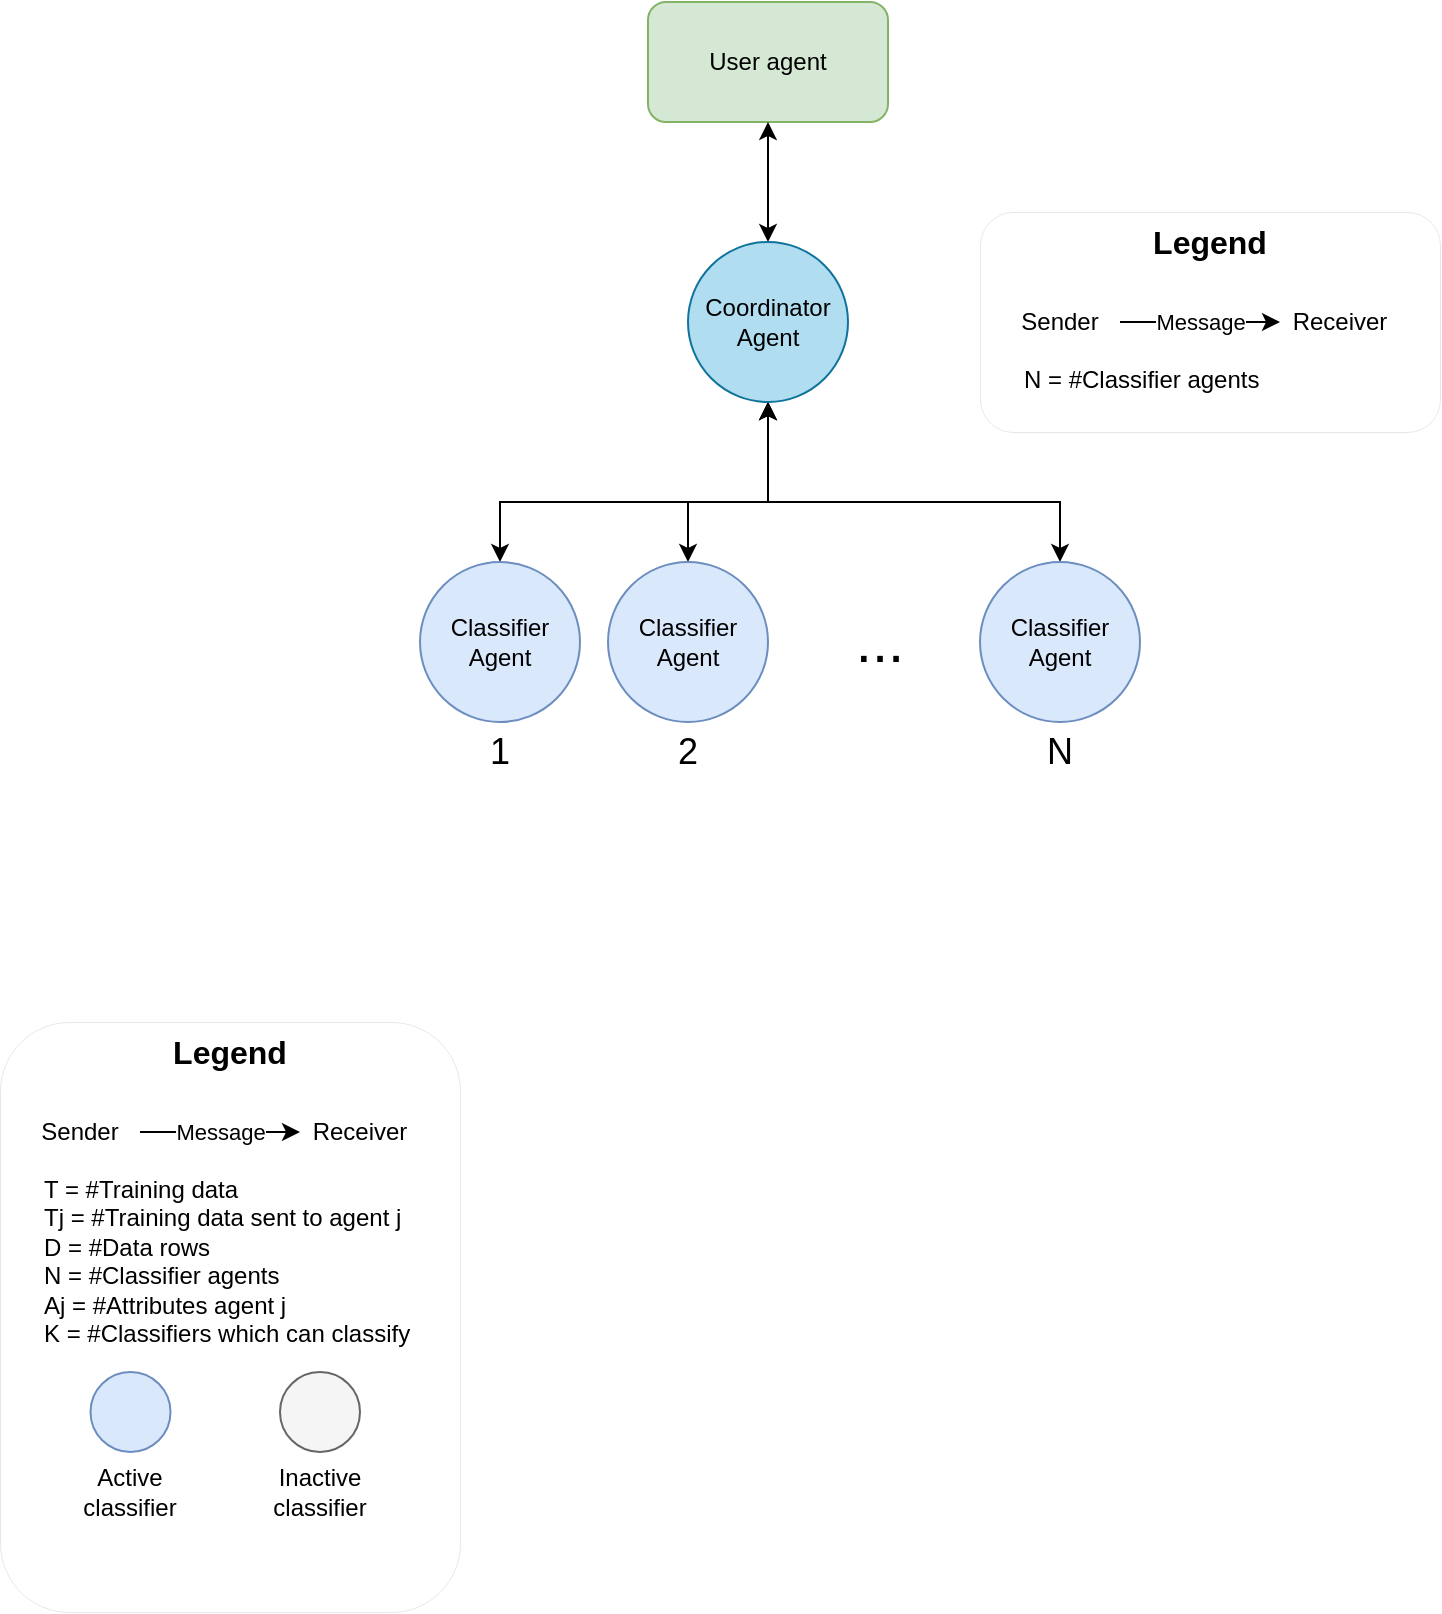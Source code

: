 <mxfile version="15.5.0" type="google" pages="3"><diagram id="YxM2qrlKqHGjuOV1k20D" name="Page-1"><mxGraphModel dx="1422" dy="1931" grid="1" gridSize="10" guides="1" tooltips="1" connect="1" arrows="1" fold="1" page="1" pageScale="1" pageWidth="827" pageHeight="1169" math="0" shadow="0"><root><mxCell id="0"/><mxCell id="1" parent="0"/><mxCell id="9RymuLi-tSDc3dHN_0gi-1" value="User agent" style="rounded=1;whiteSpace=wrap;html=1;fillColor=#d5e8d4;strokeColor=#82b366;" parent="1" vertex="1"><mxGeometry x="354" y="-100" width="120" height="60" as="geometry"/></mxCell><mxCell id="WmYMFCUaDBQHAj6EGgxh-2" style="edgeStyle=orthogonalEdgeStyle;rounded=0;orthogonalLoop=1;jettySize=auto;html=1;entryX=0.5;entryY=0;entryDx=0;entryDy=0;startArrow=classic;startFill=1;" parent="1" source="CuFl386FV8tJLaoz6uFi-1" target="fYFHxtVPwb5B7rz4P8DO-2" edge="1"><mxGeometry relative="1" as="geometry"><Array as="points"><mxPoint x="414" y="150"/><mxPoint x="280" y="150"/></Array><mxPoint x="414" y="140" as="sourcePoint"/></mxGeometry></mxCell><mxCell id="WmYMFCUaDBQHAj6EGgxh-3" value="" style="edgeStyle=orthogonalEdgeStyle;rounded=0;orthogonalLoop=1;jettySize=auto;html=1;entryX=0.5;entryY=0;entryDx=0;entryDy=0;startArrow=classic;startFill=1;" parent="1" source="CuFl386FV8tJLaoz6uFi-1" target="fYFHxtVPwb5B7rz4P8DO-3" edge="1"><mxGeometry relative="1" as="geometry"><Array as="points"><mxPoint x="414" y="150"/><mxPoint x="560" y="150"/></Array><mxPoint x="414" y="140" as="sourcePoint"/></mxGeometry></mxCell><mxCell id="fYFHxtVPwb5B7rz4P8DO-2" value="Classifier&lt;br&gt;Agent" style="ellipse;whiteSpace=wrap;html=1;aspect=fixed;strokeWidth=1;fillColor=#dae8fc;strokeColor=#6c8ebf;" parent="1" vertex="1"><mxGeometry x="240" y="180" width="80" height="80" as="geometry"/></mxCell><mxCell id="fYFHxtVPwb5B7rz4P8DO-3" value="Classifier&lt;br&gt;Agent" style="ellipse;whiteSpace=wrap;html=1;aspect=fixed;strokeWidth=1;fillColor=#dae8fc;strokeColor=#6c8ebf;" parent="1" vertex="1"><mxGeometry x="520" y="180" width="80" height="80" as="geometry"/></mxCell><mxCell id="WmYMFCUaDBQHAj6EGgxh-6" style="edgeStyle=orthogonalEdgeStyle;rounded=0;orthogonalLoop=1;jettySize=auto;html=1;exitX=0.5;exitY=0;exitDx=0;exitDy=0;startArrow=classic;startFill=1;" parent="1" source="fYFHxtVPwb5B7rz4P8DO-4" target="CuFl386FV8tJLaoz6uFi-1" edge="1"><mxGeometry relative="1" as="geometry"><Array as="points"><mxPoint x="374" y="150"/><mxPoint x="414" y="150"/></Array><mxPoint x="414" y="140" as="targetPoint"/></mxGeometry></mxCell><mxCell id="fYFHxtVPwb5B7rz4P8DO-4" value="Classifier&lt;br&gt;Agent" style="ellipse;whiteSpace=wrap;html=1;aspect=fixed;strokeWidth=1;fillColor=#dae8fc;strokeColor=#6c8ebf;" parent="1" vertex="1"><mxGeometry x="334" y="180" width="80" height="80" as="geometry"/></mxCell><mxCell id="fYFHxtVPwb5B7rz4P8DO-5" value="1" style="text;html=1;strokeColor=none;fillColor=none;align=center;verticalAlign=middle;whiteSpace=wrap;rounded=0;fontSize=18;" parent="1" vertex="1"><mxGeometry x="250" y="260" width="60" height="30" as="geometry"/></mxCell><mxCell id="fYFHxtVPwb5B7rz4P8DO-6" value="2" style="text;html=1;strokeColor=none;fillColor=none;align=center;verticalAlign=middle;whiteSpace=wrap;rounded=0;fontSize=18;" parent="1" vertex="1"><mxGeometry x="344" y="260" width="60" height="30" as="geometry"/></mxCell><mxCell id="fYFHxtVPwb5B7rz4P8DO-7" value="..." style="text;html=1;strokeColor=none;fillColor=none;align=center;verticalAlign=middle;whiteSpace=wrap;rounded=0;fontSize=29;" parent="1" vertex="1"><mxGeometry x="440" y="205" width="60" height="30" as="geometry"/></mxCell><mxCell id="fYFHxtVPwb5B7rz4P8DO-8" value="N" style="text;html=1;strokeColor=none;fillColor=none;align=center;verticalAlign=middle;whiteSpace=wrap;rounded=0;fontSize=18;" parent="1" vertex="1"><mxGeometry x="530" y="260" width="60" height="30" as="geometry"/></mxCell><mxCell id="CuFl386FV8tJLaoz6uFi-3" value="" style="edgeStyle=orthogonalEdgeStyle;rounded=0;orthogonalLoop=1;jettySize=auto;html=1;fontSize=17;startArrow=classic;startFill=1;" parent="1" source="CuFl386FV8tJLaoz6uFi-1" target="9RymuLi-tSDc3dHN_0gi-1" edge="1"><mxGeometry relative="1" as="geometry"/></mxCell><mxCell id="CuFl386FV8tJLaoz6uFi-1" value="Coordinator&lt;br&gt;Agent" style="ellipse;whiteSpace=wrap;html=1;aspect=fixed;strokeWidth=1;fillColor=#b1ddf0;strokeColor=#10739e;" parent="1" vertex="1"><mxGeometry x="374" y="20" width="80" height="80" as="geometry"/></mxCell><mxCell id="s_gIBk7B-7GXOtKysVmn-1" value="" style="rounded=1;whiteSpace=wrap;html=1;align=left;verticalAlign=top;strokeWidth=0;" vertex="1" parent="1"><mxGeometry x="520" y="5" width="230" height="110" as="geometry"/></mxCell><mxCell id="s_gIBk7B-7GXOtKysVmn-2" value="Message" style="edgeStyle=orthogonalEdgeStyle;rounded=0;orthogonalLoop=1;jettySize=auto;html=1;startArrow=classic;startFill=1;endArrow=none;endFill=0;endSize=6;" edge="1" parent="1"><mxGeometry relative="1" as="geometry"><mxPoint x="670" y="60" as="sourcePoint"/><mxPoint x="590" y="60" as="targetPoint"/></mxGeometry></mxCell><mxCell id="s_gIBk7B-7GXOtKysVmn-3" value="Receiver" style="text;html=1;strokeColor=none;fillColor=none;align=center;verticalAlign=middle;whiteSpace=wrap;rounded=0;" vertex="1" parent="1"><mxGeometry x="670" y="45" width="60" height="30" as="geometry"/></mxCell><mxCell id="s_gIBk7B-7GXOtKysVmn-4" value="Sender" style="text;html=1;strokeColor=none;fillColor=none;align=center;verticalAlign=middle;whiteSpace=wrap;rounded=0;" vertex="1" parent="1"><mxGeometry x="530" y="45" width="60" height="30" as="geometry"/></mxCell><mxCell id="s_gIBk7B-7GXOtKysVmn-5" value="N = #Classifier agents" style="text;html=1;strokeColor=none;fillColor=none;align=left;verticalAlign=top;whiteSpace=wrap;rounded=0;" vertex="1" parent="1"><mxGeometry x="540" y="75" width="200" height="30" as="geometry"/></mxCell><mxCell id="s_gIBk7B-7GXOtKysVmn-6" value="Legend" style="text;html=1;strokeColor=none;fillColor=none;align=center;verticalAlign=middle;whiteSpace=wrap;rounded=0;fontStyle=1;fontSize=16;" vertex="1" parent="1"><mxGeometry x="605" y="5" width="60" height="30" as="geometry"/></mxCell><mxCell id="ypxnGYhRv79_rbD93-_1-1" value="" style="rounded=1;whiteSpace=wrap;html=1;align=left;verticalAlign=top;strokeWidth=0;" vertex="1" parent="1"><mxGeometry x="30" y="410" width="230" height="295" as="geometry"/></mxCell><mxCell id="ypxnGYhRv79_rbD93-_1-2" value="Message" style="edgeStyle=orthogonalEdgeStyle;rounded=0;orthogonalLoop=1;jettySize=auto;html=1;startArrow=classic;startFill=1;endArrow=none;endFill=0;endSize=6;" edge="1" parent="1"><mxGeometry relative="1" as="geometry"><mxPoint x="180" y="465" as="sourcePoint"/><mxPoint x="100" y="465" as="targetPoint"/></mxGeometry></mxCell><mxCell id="ypxnGYhRv79_rbD93-_1-3" value="Receiver" style="text;html=1;strokeColor=none;fillColor=none;align=center;verticalAlign=middle;whiteSpace=wrap;rounded=0;" vertex="1" parent="1"><mxGeometry x="180" y="450" width="60" height="30" as="geometry"/></mxCell><mxCell id="ypxnGYhRv79_rbD93-_1-4" value="Sender" style="text;html=1;strokeColor=none;fillColor=none;align=center;verticalAlign=middle;whiteSpace=wrap;rounded=0;" vertex="1" parent="1"><mxGeometry x="40" y="450" width="60" height="30" as="geometry"/></mxCell><mxCell id="ypxnGYhRv79_rbD93-_1-5" value="T = #Training data&lt;br&gt;Tj = #Training data sent to agent j&lt;br&gt;D = #Data rows&lt;br&gt;N = #Classifier agents&lt;br&gt;Aj = #Attributes agent j&lt;br&gt;K = #Classifiers which can classify" style="text;html=1;strokeColor=none;fillColor=none;align=left;verticalAlign=top;whiteSpace=wrap;rounded=0;" vertex="1" parent="1"><mxGeometry x="50" y="480" width="200" height="60" as="geometry"/></mxCell><mxCell id="ypxnGYhRv79_rbD93-_1-6" value="Legend" style="text;html=1;strokeColor=none;fillColor=none;align=center;verticalAlign=middle;whiteSpace=wrap;rounded=0;fontStyle=1;fontSize=16;" vertex="1" parent="1"><mxGeometry x="115" y="410" width="60" height="30" as="geometry"/></mxCell><mxCell id="ypxnGYhRv79_rbD93-_1-7" value="" style="ellipse;whiteSpace=wrap;html=1;aspect=fixed;strokeWidth=1;fillColor=#dae8fc;strokeColor=#6c8ebf;" vertex="1" parent="1"><mxGeometry x="75.25" y="585" width="40" height="40" as="geometry"/></mxCell><mxCell id="ypxnGYhRv79_rbD93-_1-8" value="" style="ellipse;whiteSpace=wrap;html=1;aspect=fixed;strokeWidth=1;fillColor=#f5f5f5;strokeColor=#666666;fontColor=#333333;" vertex="1" parent="1"><mxGeometry x="170" y="585" width="40" height="40" as="geometry"/></mxCell><mxCell id="ypxnGYhRv79_rbD93-_1-9" value="Active&lt;br&gt;classifier" style="text;html=1;strokeColor=none;fillColor=none;align=center;verticalAlign=middle;whiteSpace=wrap;rounded=0;" vertex="1" parent="1"><mxGeometry x="65.25" y="630" width="60" height="30" as="geometry"/></mxCell><mxCell id="ypxnGYhRv79_rbD93-_1-10" value="Inactive&lt;br&gt;classifier" style="text;html=1;strokeColor=none;fillColor=none;align=center;verticalAlign=middle;whiteSpace=wrap;rounded=0;" vertex="1" parent="1"><mxGeometry x="160" y="630" width="60" height="30" as="geometry"/></mxCell></root></mxGraphModel></diagram><diagram id="HRJo5N4zg4-_irpYVc-r" name="Page-2"><mxGraphModel dx="1422" dy="1931" grid="1" gridSize="10" guides="1" tooltips="1" connect="1" arrows="1" fold="1" page="1" pageScale="1" pageWidth="827" pageHeight="1169" math="0" shadow="0"><root><mxCell id="4BPfcCQv7BTP7mvtRrO3-0"/><mxCell id="4BPfcCQv7BTP7mvtRrO3-1" parent="4BPfcCQv7BTP7mvtRrO3-0"/><mxCell id="M_Tm9YeMfgrVTZG9tdlD-0" value="User agent" style="rounded=1;whiteSpace=wrap;html=1;fillColor=#d5e8d4;strokeColor=#82b366;" parent="4BPfcCQv7BTP7mvtRrO3-1" vertex="1"><mxGeometry x="354" y="-90" width="120" height="60" as="geometry"/></mxCell><mxCell id="M_Tm9YeMfgrVTZG9tdlD-1" style="edgeStyle=orthogonalEdgeStyle;rounded=0;orthogonalLoop=1;jettySize=auto;html=1;entryX=0.5;entryY=0;entryDx=0;entryDy=0;startArrow=none;startFill=0;endArrow=classic;endFill=1;" parent="4BPfcCQv7BTP7mvtRrO3-1" source="M_Tm9YeMfgrVTZG9tdlD-12" target="M_Tm9YeMfgrVTZG9tdlD-3" edge="1"><mxGeometry relative="1" as="geometry"><Array as="points"><mxPoint x="414" y="130"/><mxPoint x="280" y="130"/></Array><mxPoint x="414" y="140" as="sourcePoint"/></mxGeometry></mxCell><mxCell id="M_Tm9YeMfgrVTZG9tdlD-2" value="" style="edgeStyle=orthogonalEdgeStyle;rounded=0;orthogonalLoop=1;jettySize=auto;html=1;entryX=0.5;entryY=0;entryDx=0;entryDy=0;startArrow=none;startFill=0;endArrow=classic;endFill=1;" parent="4BPfcCQv7BTP7mvtRrO3-1" source="M_Tm9YeMfgrVTZG9tdlD-12" target="M_Tm9YeMfgrVTZG9tdlD-4" edge="1"><mxGeometry relative="1" as="geometry"><Array as="points"><mxPoint x="414" y="130"/><mxPoint x="560" y="130"/></Array><mxPoint x="414" y="140" as="sourcePoint"/></mxGeometry></mxCell><mxCell id="M_Tm9YeMfgrVTZG9tdlD-3" value="Classifier&lt;br&gt;Agent" style="ellipse;whiteSpace=wrap;html=1;aspect=fixed;strokeWidth=1;fillColor=#dae8fc;strokeColor=#6c8ebf;" parent="4BPfcCQv7BTP7mvtRrO3-1" vertex="1"><mxGeometry x="240" y="180" width="80" height="80" as="geometry"/></mxCell><mxCell id="M_Tm9YeMfgrVTZG9tdlD-4" value="Classifier&lt;br&gt;Agent" style="ellipse;whiteSpace=wrap;html=1;aspect=fixed;strokeWidth=1;fillColor=#dae8fc;strokeColor=#6c8ebf;" parent="4BPfcCQv7BTP7mvtRrO3-1" vertex="1"><mxGeometry x="520" y="180" width="80" height="80" as="geometry"/></mxCell><mxCell id="M_Tm9YeMfgrVTZG9tdlD-6" value="Classifier&lt;br&gt;Agent" style="ellipse;whiteSpace=wrap;html=1;aspect=fixed;strokeWidth=1;fillColor=#f5f5f5;strokeColor=#666666;fontColor=#333333;" parent="4BPfcCQv7BTP7mvtRrO3-1" vertex="1"><mxGeometry x="334" y="180" width="80" height="80" as="geometry"/></mxCell><mxCell id="M_Tm9YeMfgrVTZG9tdlD-7" value="1" style="text;html=1;strokeColor=none;fillColor=none;align=center;verticalAlign=middle;whiteSpace=wrap;rounded=0;fontSize=18;" parent="4BPfcCQv7BTP7mvtRrO3-1" vertex="1"><mxGeometry x="250" y="260" width="60" height="30" as="geometry"/></mxCell><mxCell id="M_Tm9YeMfgrVTZG9tdlD-8" value="2" style="text;html=1;strokeColor=none;fillColor=none;align=center;verticalAlign=middle;whiteSpace=wrap;rounded=0;fontSize=18;" parent="4BPfcCQv7BTP7mvtRrO3-1" vertex="1"><mxGeometry x="344" y="260" width="60" height="30" as="geometry"/></mxCell><mxCell id="M_Tm9YeMfgrVTZG9tdlD-9" value="..." style="text;html=1;strokeColor=none;fillColor=none;align=center;verticalAlign=middle;whiteSpace=wrap;rounded=0;fontSize=29;" parent="4BPfcCQv7BTP7mvtRrO3-1" vertex="1"><mxGeometry x="440" y="205" width="60" height="30" as="geometry"/></mxCell><mxCell id="M_Tm9YeMfgrVTZG9tdlD-10" value="N" style="text;html=1;strokeColor=none;fillColor=none;align=center;verticalAlign=middle;whiteSpace=wrap;rounded=0;fontSize=18;" parent="4BPfcCQv7BTP7mvtRrO3-1" vertex="1"><mxGeometry x="530" y="260" width="60" height="30" as="geometry"/></mxCell><mxCell id="NkS7E8UE5CSu2XXBwJCH-1" style="edgeStyle=orthogonalEdgeStyle;rounded=0;orthogonalLoop=1;jettySize=auto;html=1;exitX=0.5;exitY=0;exitDx=0;exitDy=0;entryX=0.5;entryY=1;entryDx=0;entryDy=0;fontColor=#000000;startArrow=classic;startFill=1;endArrow=none;endFill=0;" edge="1" parent="4BPfcCQv7BTP7mvtRrO3-1" source="M_Tm9YeMfgrVTZG9tdlD-12" target="M_Tm9YeMfgrVTZG9tdlD-0"><mxGeometry relative="1" as="geometry"/></mxCell><mxCell id="M_Tm9YeMfgrVTZG9tdlD-12" value="Coordinator&lt;br&gt;Agent" style="ellipse;whiteSpace=wrap;html=1;aspect=fixed;strokeWidth=1;fillColor=#b1ddf0;strokeColor=#10739e;" parent="4BPfcCQv7BTP7mvtRrO3-1" vertex="1"><mxGeometry x="374" y="20" width="80" height="80" as="geometry"/></mxCell><mxCell id="5RFBjv-vd22hwBSy9OwB-0" value="&lt;span style=&quot;background-color: rgb(255 , 255 , 255)&quot;&gt;Testing data&lt;/span&gt;" style="text;html=1;strokeColor=none;fillColor=none;align=center;verticalAlign=middle;whiteSpace=wrap;rounded=0;" parent="4BPfcCQv7BTP7mvtRrO3-1" vertex="1"><mxGeometry x="367" y="100" width="94" height="30" as="geometry"/></mxCell><mxCell id="7Dxb3sUXiA0A3Ojuku-Q-0" style="edgeStyle=orthogonalEdgeStyle;rounded=0;orthogonalLoop=1;jettySize=auto;html=1;exitX=0.5;exitY=1;exitDx=0;exitDy=0;fontColor=#3333FF;startArrow=none;startFill=0;endArrow=classic;endFill=1;" parent="4BPfcCQv7BTP7mvtRrO3-1" source="7Dxb3sUXiA0A3Ojuku-Q-1" target="7Dxb3sUXiA0A3Ojuku-Q-12" edge="1"><mxGeometry relative="1" as="geometry"/></mxCell><mxCell id="7Dxb3sUXiA0A3Ojuku-Q-1" value="User agent" style="rounded=1;whiteSpace=wrap;html=1;fillColor=#d5e8d4;strokeColor=#82b366;" parent="4BPfcCQv7BTP7mvtRrO3-1" vertex="1"><mxGeometry x="344" y="-779" width="120" height="60" as="geometry"/></mxCell><mxCell id="7Dxb3sUXiA0A3Ojuku-Q-4" value="Classifier&lt;br&gt;Agent" style="ellipse;whiteSpace=wrap;html=1;aspect=fixed;strokeWidth=1;fillColor=#dae8fc;strokeColor=#6c8ebf;" parent="4BPfcCQv7BTP7mvtRrO3-1" vertex="1"><mxGeometry x="230" y="-499" width="80" height="80" as="geometry"/></mxCell><mxCell id="ULHjvgnDiGJF04S15_gF-12" style="edgeStyle=orthogonalEdgeStyle;rounded=0;orthogonalLoop=1;jettySize=auto;html=1;exitX=0.5;exitY=0;exitDx=0;exitDy=0;entryX=0.5;entryY=1;entryDx=0;entryDy=0;fontColor=#000000;startArrow=classic;startFill=1;endArrow=none;endFill=0;" parent="4BPfcCQv7BTP7mvtRrO3-1" source="7Dxb3sUXiA0A3Ojuku-Q-5" target="7Dxb3sUXiA0A3Ojuku-Q-12" edge="1"><mxGeometry relative="1" as="geometry"/></mxCell><mxCell id="7Dxb3sUXiA0A3Ojuku-Q-5" value="Classifier&lt;br&gt;Agent" style="ellipse;whiteSpace=wrap;html=1;aspect=fixed;strokeWidth=1;fillColor=#dae8fc;strokeColor=#6c8ebf;" parent="4BPfcCQv7BTP7mvtRrO3-1" vertex="1"><mxGeometry x="510" y="-499" width="80" height="80" as="geometry"/></mxCell><mxCell id="ULHjvgnDiGJF04S15_gF-11" style="edgeStyle=orthogonalEdgeStyle;rounded=0;orthogonalLoop=1;jettySize=auto;html=1;exitX=0.5;exitY=0;exitDx=0;exitDy=0;entryX=0.5;entryY=1;entryDx=0;entryDy=0;fontColor=#000000;startArrow=classic;startFill=1;endArrow=none;endFill=0;" parent="4BPfcCQv7BTP7mvtRrO3-1" source="7Dxb3sUXiA0A3Ojuku-Q-7" target="7Dxb3sUXiA0A3Ojuku-Q-12" edge="1"><mxGeometry relative="1" as="geometry"/></mxCell><mxCell id="7Dxb3sUXiA0A3Ojuku-Q-7" value="Classifier&lt;br&gt;Agent" style="ellipse;whiteSpace=wrap;html=1;aspect=fixed;strokeWidth=1;fillColor=#dae8fc;strokeColor=#6c8ebf;" parent="4BPfcCQv7BTP7mvtRrO3-1" vertex="1"><mxGeometry x="324" y="-499" width="80" height="80" as="geometry"/></mxCell><mxCell id="7Dxb3sUXiA0A3Ojuku-Q-8" value="1" style="text;html=1;strokeColor=none;fillColor=none;align=center;verticalAlign=middle;whiteSpace=wrap;rounded=0;fontSize=18;" parent="4BPfcCQv7BTP7mvtRrO3-1" vertex="1"><mxGeometry x="240" y="-419" width="60" height="30" as="geometry"/></mxCell><mxCell id="7Dxb3sUXiA0A3Ojuku-Q-9" value="2" style="text;html=1;strokeColor=none;fillColor=none;align=center;verticalAlign=middle;whiteSpace=wrap;rounded=0;fontSize=18;" parent="4BPfcCQv7BTP7mvtRrO3-1" vertex="1"><mxGeometry x="334" y="-419" width="60" height="30" as="geometry"/></mxCell><mxCell id="7Dxb3sUXiA0A3Ojuku-Q-10" value="..." style="text;html=1;strokeColor=none;fillColor=none;align=center;verticalAlign=middle;whiteSpace=wrap;rounded=0;fontSize=29;" parent="4BPfcCQv7BTP7mvtRrO3-1" vertex="1"><mxGeometry x="430" y="-474" width="60" height="30" as="geometry"/></mxCell><mxCell id="7Dxb3sUXiA0A3Ojuku-Q-11" value="N" style="text;html=1;strokeColor=none;fillColor=none;align=center;verticalAlign=middle;whiteSpace=wrap;rounded=0;fontSize=18;" parent="4BPfcCQv7BTP7mvtRrO3-1" vertex="1"><mxGeometry x="520" y="-419" width="60" height="30" as="geometry"/></mxCell><mxCell id="ULHjvgnDiGJF04S15_gF-9" style="edgeStyle=orthogonalEdgeStyle;rounded=0;orthogonalLoop=1;jettySize=auto;html=1;exitX=0.5;exitY=1;exitDx=0;exitDy=0;entryX=0.5;entryY=0;entryDx=0;entryDy=0;fontColor=#000000;startArrow=none;startFill=0;endArrow=classic;endFill=1;" parent="4BPfcCQv7BTP7mvtRrO3-1" source="7Dxb3sUXiA0A3Ojuku-Q-12" target="7Dxb3sUXiA0A3Ojuku-Q-4" edge="1"><mxGeometry relative="1" as="geometry"/></mxCell><mxCell id="7Dxb3sUXiA0A3Ojuku-Q-12" value="Coordinator&lt;br&gt;Agent" style="ellipse;whiteSpace=wrap;html=1;aspect=fixed;strokeWidth=1;fillColor=#b1ddf0;strokeColor=#10739e;" parent="4BPfcCQv7BTP7mvtRrO3-1" vertex="1"><mxGeometry x="364" y="-659" width="80" height="80" as="geometry"/></mxCell><mxCell id="7Dxb3sUXiA0A3Ojuku-Q-14" value="Training data" style="text;html=1;strokeColor=none;fillColor=none;align=center;verticalAlign=middle;whiteSpace=wrap;rounded=0;labelBackgroundColor=#FFFFFF;fontColor=#000000;" parent="4BPfcCQv7BTP7mvtRrO3-1" vertex="1"><mxGeometry x="348" y="-719" width="106" height="30" as="geometry"/></mxCell><mxCell id="ULHjvgnDiGJF04S15_gF-0" value="&lt;span style=&quot;background-color: rgb(255 , 255 , 255)&quot;&gt;Data[T1,A1]&lt;/span&gt;" style="text;html=1;align=center;verticalAlign=middle;resizable=0;points=[];autosize=1;strokeColor=none;fillColor=none;fontColor=#000000;" parent="4BPfcCQv7BTP7mvtRrO3-1" vertex="1"><mxGeometry x="230" y="-530" width="80" height="20" as="geometry"/></mxCell><mxCell id="7Dxb3sUXiA0A3Ojuku-Q-13" value="&lt;span style=&quot;background-color: rgb(255 , 255 , 255)&quot;&gt;Distributing training&amp;nbsp; data&lt;/span&gt;" style="text;html=1;strokeColor=none;fillColor=none;align=center;verticalAlign=middle;whiteSpace=wrap;rounded=0;" parent="4BPfcCQv7BTP7mvtRrO3-1" vertex="1"><mxGeometry x="351" y="-569" width="103" height="19" as="geometry"/></mxCell><mxCell id="ULHjvgnDiGJF04S15_gF-4" value="Data[T2,A2]" style="text;html=1;strokeColor=none;fillColor=none;align=center;verticalAlign=middle;whiteSpace=wrap;rounded=0;labelBackgroundColor=#FFFFFF;fontColor=#000000;" parent="4BPfcCQv7BTP7mvtRrO3-1" vertex="1"><mxGeometry x="334" y="-535" width="60" height="30" as="geometry"/></mxCell><mxCell id="ULHjvgnDiGJF04S15_gF-7" value="Data[TN,AN]" style="text;html=1;strokeColor=none;fillColor=none;align=center;verticalAlign=middle;whiteSpace=wrap;rounded=0;labelBackgroundColor=#FFFFFF;fontColor=#000000;" parent="4BPfcCQv7BTP7mvtRrO3-1" vertex="1"><mxGeometry x="520" y="-535" width="60" height="30" as="geometry"/></mxCell><mxCell id="ULHjvgnDiGJF04S15_gF-17" value="Data[D,A1]" style="text;html=1;strokeColor=none;fillColor=none;align=center;verticalAlign=middle;whiteSpace=wrap;rounded=0;labelBackgroundColor=#FFFFFF;fontColor=#000000;" parent="4BPfcCQv7BTP7mvtRrO3-1" vertex="1"><mxGeometry x="250" y="140" width="60" height="30" as="geometry"/></mxCell><mxCell id="ULHjvgnDiGJF04S15_gF-19" value="Data[D,AN]" style="text;html=1;strokeColor=none;fillColor=none;align=center;verticalAlign=middle;whiteSpace=wrap;rounded=0;labelBackgroundColor=#FFFFFF;fontColor=#000000;" parent="4BPfcCQv7BTP7mvtRrO3-1" vertex="1"><mxGeometry x="530" y="140" width="60" height="30" as="geometry"/></mxCell><mxCell id="NkS7E8UE5CSu2XXBwJCH-3" value="&lt;span style=&quot;background-color: rgb(255 , 255 , 255)&quot;&gt;Testing data&lt;/span&gt;" style="text;html=1;align=center;verticalAlign=middle;resizable=0;points=[];autosize=1;strokeColor=none;fillColor=none;fontColor=#000000;" vertex="1" parent="4BPfcCQv7BTP7mvtRrO3-1"><mxGeometry x="377" y="-30" width="80" height="20" as="geometry"/></mxCell><mxCell id="NkS7E8UE5CSu2XXBwJCH-4" value="Data[D]" style="text;html=1;strokeColor=none;fillColor=none;align=center;verticalAlign=middle;whiteSpace=wrap;rounded=0;labelBackgroundColor=#FFFFFF;fontColor=#000000;" vertex="1" parent="4BPfcCQv7BTP7mvtRrO3-1"><mxGeometry x="387" y="-20" width="60" height="30" as="geometry"/></mxCell></root></mxGraphModel></diagram><diagram id="lspG62m1_1qsNg70PDTU" name="Page-3"><mxGraphModel dx="1422" dy="762" grid="1" gridSize="10" guides="1" tooltips="1" connect="1" arrows="1" fold="1" page="1" pageScale="1" pageWidth="827" pageHeight="1169" math="0" shadow="0"><root><mxCell id="gTF019K6JTUms4t46oFR-0"/><mxCell id="gTF019K6JTUms4t46oFR-1" parent="gTF019K6JTUms4t46oFR-0"/><mxCell id="x2SCe6aRgyxcNcX6Aa-1-5" value="" style="rounded=1;whiteSpace=wrap;html=1;align=left;verticalAlign=top;strokeWidth=0;" parent="gTF019K6JTUms4t46oFR-1" vertex="1"><mxGeometry x="454.75" y="625" width="230" height="295" as="geometry"/></mxCell><mxCell id="L-fvpMWQcJ6WapyfqVui-5" style="edgeStyle=orthogonalEdgeStyle;rounded=0;orthogonalLoop=1;jettySize=auto;html=1;exitX=0.5;exitY=0;exitDx=0;exitDy=0;startArrow=none;startFill=0;strokeColor=#0F0F0F;" parent="gTF019K6JTUms4t46oFR-1" source="L-fvpMWQcJ6WapyfqVui-6" target="L-fvpMWQcJ6WapyfqVui-12" edge="1"><mxGeometry relative="1" as="geometry"><Array as="points"><mxPoint x="168.75" y="290"/><mxPoint x="208.75" y="290"/></Array><mxPoint x="208.75" y="280" as="targetPoint"/></mxGeometry></mxCell><mxCell id="L-fvpMWQcJ6WapyfqVui-0" value="User agent" style="rounded=1;whiteSpace=wrap;html=1;fillColor=#d5e8d4;strokeColor=#82b366;" parent="gTF019K6JTUms4t46oFR-1" vertex="1"><mxGeometry x="148.75" y="40" width="120" height="60" as="geometry"/></mxCell><mxCell id="L-fvpMWQcJ6WapyfqVui-1" style="edgeStyle=orthogonalEdgeStyle;rounded=0;orthogonalLoop=1;jettySize=auto;html=1;entryX=0.5;entryY=0;entryDx=0;entryDy=0;startArrow=classic;startFill=1;endArrow=none;endFill=0;endSize=6;" parent="gTF019K6JTUms4t46oFR-1" source="L-fvpMWQcJ6WapyfqVui-12" target="L-fvpMWQcJ6WapyfqVui-3" edge="1"><mxGeometry relative="1" as="geometry"><Array as="points"><mxPoint x="208.75" y="290"/><mxPoint x="74.75" y="290"/></Array><mxPoint x="208.75" y="280" as="sourcePoint"/></mxGeometry></mxCell><mxCell id="L-fvpMWQcJ6WapyfqVui-2" value="" style="edgeStyle=orthogonalEdgeStyle;rounded=0;orthogonalLoop=1;jettySize=auto;html=1;entryX=0.5;entryY=0;entryDx=0;entryDy=0;startArrow=classic;startFill=1;endArrow=none;endFill=0;" parent="gTF019K6JTUms4t46oFR-1" source="L-fvpMWQcJ6WapyfqVui-12" target="L-fvpMWQcJ6WapyfqVui-4" edge="1"><mxGeometry relative="1" as="geometry"><Array as="points"><mxPoint x="208.75" y="290"/><mxPoint x="354.75" y="290"/></Array><mxPoint x="208.75" y="280" as="sourcePoint"/></mxGeometry></mxCell><mxCell id="L-fvpMWQcJ6WapyfqVui-3" value="Classifier&lt;br&gt;Agent" style="ellipse;whiteSpace=wrap;html=1;aspect=fixed;strokeWidth=1;fillColor=#dae8fc;strokeColor=#6c8ebf;" parent="gTF019K6JTUms4t46oFR-1" vertex="1"><mxGeometry x="34.75" y="320" width="80" height="80" as="geometry"/></mxCell><mxCell id="L-fvpMWQcJ6WapyfqVui-4" value="Classifier&lt;br&gt;Agent" style="ellipse;whiteSpace=wrap;html=1;aspect=fixed;strokeWidth=1;fillColor=#dae8fc;strokeColor=#6c8ebf;" parent="gTF019K6JTUms4t46oFR-1" vertex="1"><mxGeometry x="314.75" y="320" width="80" height="80" as="geometry"/></mxCell><mxCell id="L-fvpMWQcJ6WapyfqVui-6" value="Classifier&lt;br&gt;Agent" style="ellipse;whiteSpace=wrap;html=1;aspect=fixed;strokeWidth=1;fillColor=#dae8fc;strokeColor=#6c8ebf;" parent="gTF019K6JTUms4t46oFR-1" vertex="1"><mxGeometry x="128.75" y="320" width="80" height="80" as="geometry"/></mxCell><mxCell id="L-fvpMWQcJ6WapyfqVui-9" value="..." style="text;html=1;strokeColor=none;fillColor=none;align=center;verticalAlign=middle;whiteSpace=wrap;rounded=0;fontSize=29;" parent="gTF019K6JTUms4t46oFR-1" vertex="1"><mxGeometry x="234.75" y="345" width="60" height="30" as="geometry"/></mxCell><mxCell id="L-fvpMWQcJ6WapyfqVui-11" value="" style="edgeStyle=orthogonalEdgeStyle;rounded=0;orthogonalLoop=1;jettySize=auto;html=1;fontSize=17;startArrow=none;startFill=0;" parent="gTF019K6JTUms4t46oFR-1" source="L-fvpMWQcJ6WapyfqVui-12" target="L-fvpMWQcJ6WapyfqVui-0" edge="1"><mxGeometry relative="1" as="geometry"/></mxCell><mxCell id="L-fvpMWQcJ6WapyfqVui-12" value="Coordinator&lt;br&gt;Agent" style="ellipse;whiteSpace=wrap;html=1;aspect=fixed;strokeWidth=1;fillColor=#b1ddf0;strokeColor=#10739e;" parent="gTF019K6JTUms4t46oFR-1" vertex="1"><mxGeometry x="168.75" y="160" width="80" height="80" as="geometry"/></mxCell><mxCell id="6Uw1Skl_gGiH1fhcS3es-0" value="&quot;End&quot;" style="text;html=1;strokeColor=none;fillColor=default;align=center;verticalAlign=middle;whiteSpace=wrap;rounded=0;fontSize=12;" parent="gTF019K6JTUms4t46oFR-1" vertex="1"><mxGeometry x="140.75" y="130" width="136" height="10" as="geometry"/></mxCell><mxCell id="OVOm4-sBiLaGovjcpQlF-1" value="&quot;End&quot;+Accuracy" style="text;html=1;strokeColor=none;fillColor=default;align=center;verticalAlign=middle;whiteSpace=wrap;rounded=0;fontSize=12;" parent="gTF019K6JTUms4t46oFR-1" vertex="1"><mxGeometry x="30" y="300" width="89.5" height="10" as="geometry"/></mxCell><mxCell id="XCWeyafKOzsLxeIva2wf-0" value="1" style="text;html=1;strokeColor=none;fillColor=none;align=center;verticalAlign=middle;whiteSpace=wrap;rounded=0;fontSize=18;" parent="gTF019K6JTUms4t46oFR-1" vertex="1"><mxGeometry x="44.75" y="400" width="60" height="30" as="geometry"/></mxCell><mxCell id="XCWeyafKOzsLxeIva2wf-1" value="2" style="text;html=1;strokeColor=none;fillColor=none;align=center;verticalAlign=middle;whiteSpace=wrap;rounded=0;fontSize=18;" parent="gTF019K6JTUms4t46oFR-1" vertex="1"><mxGeometry x="138.75" y="400" width="60" height="30" as="geometry"/></mxCell><mxCell id="XCWeyafKOzsLxeIva2wf-2" value="N" style="text;html=1;strokeColor=none;fillColor=none;align=center;verticalAlign=middle;whiteSpace=wrap;rounded=0;fontSize=18;" parent="gTF019K6JTUms4t46oFR-1" vertex="1"><mxGeometry x="324.75" y="400" width="60" height="30" as="geometry"/></mxCell><mxCell id="WHOyh6O2TSbgj0Ygq_zm-1" value="User agent" style="rounded=1;whiteSpace=wrap;html=1;fillColor=#d5e8d4;strokeColor=#82b366;" parent="gTF019K6JTUms4t46oFR-1" vertex="1"><mxGeometry x="168.75" y="560" width="120" height="60" as="geometry"/></mxCell><mxCell id="WHOyh6O2TSbgj0Ygq_zm-2" style="edgeStyle=orthogonalEdgeStyle;rounded=0;orthogonalLoop=1;jettySize=auto;html=1;entryX=0.5;entryY=0;entryDx=0;entryDy=0;startArrow=classic;startFill=1;endArrow=none;endFill=0;endSize=6;" parent="gTF019K6JTUms4t46oFR-1" source="WHOyh6O2TSbgj0Ygq_zm-9" target="WHOyh6O2TSbgj0Ygq_zm-4" edge="1"><mxGeometry relative="1" as="geometry"><Array as="points"><mxPoint x="228.75" y="810"/><mxPoint x="94.75" y="810"/></Array><mxPoint x="228.75" y="800" as="sourcePoint"/></mxGeometry></mxCell><mxCell id="WHOyh6O2TSbgj0Ygq_zm-3" value="" style="edgeStyle=orthogonalEdgeStyle;rounded=0;orthogonalLoop=1;jettySize=auto;html=1;entryX=0.5;entryY=0;entryDx=0;entryDy=0;startArrow=classic;startFill=1;endArrow=none;endFill=0;" parent="gTF019K6JTUms4t46oFR-1" source="WHOyh6O2TSbgj0Ygq_zm-9" target="WHOyh6O2TSbgj0Ygq_zm-5" edge="1"><mxGeometry relative="1" as="geometry"><Array as="points"><mxPoint x="228.75" y="810"/><mxPoint x="374.75" y="810"/></Array><mxPoint x="228.75" y="800" as="sourcePoint"/></mxGeometry></mxCell><mxCell id="WHOyh6O2TSbgj0Ygq_zm-4" value="Classifier&lt;br&gt;Agent" style="ellipse;whiteSpace=wrap;html=1;aspect=fixed;strokeWidth=1;fillColor=#dae8fc;strokeColor=#6c8ebf;" parent="gTF019K6JTUms4t46oFR-1" vertex="1"><mxGeometry x="54.75" y="840" width="80" height="80" as="geometry"/></mxCell><mxCell id="WHOyh6O2TSbgj0Ygq_zm-5" value="Classifier&lt;br&gt;Agent" style="ellipse;whiteSpace=wrap;html=1;aspect=fixed;strokeWidth=1;fillColor=#dae8fc;strokeColor=#6c8ebf;" parent="gTF019K6JTUms4t46oFR-1" vertex="1"><mxGeometry x="334.75" y="840" width="80" height="80" as="geometry"/></mxCell><mxCell id="WHOyh6O2TSbgj0Ygq_zm-6" value="Classifier&lt;br&gt;Agent" style="ellipse;whiteSpace=wrap;html=1;aspect=fixed;strokeWidth=1;fillColor=#f5f5f5;strokeColor=#666666;fontColor=#333333;" parent="gTF019K6JTUms4t46oFR-1" vertex="1"><mxGeometry x="148.75" y="840" width="80" height="80" as="geometry"/></mxCell><mxCell id="WHOyh6O2TSbgj0Ygq_zm-7" value="..." style="text;html=1;strokeColor=none;fillColor=none;align=center;verticalAlign=middle;whiteSpace=wrap;rounded=0;fontSize=29;" parent="gTF019K6JTUms4t46oFR-1" vertex="1"><mxGeometry x="254.75" y="865" width="60" height="30" as="geometry"/></mxCell><mxCell id="WHOyh6O2TSbgj0Ygq_zm-8" value="" style="edgeStyle=orthogonalEdgeStyle;rounded=0;orthogonalLoop=1;jettySize=auto;html=1;fontSize=17;startArrow=none;startFill=0;" parent="gTF019K6JTUms4t46oFR-1" source="WHOyh6O2TSbgj0Ygq_zm-9" target="WHOyh6O2TSbgj0Ygq_zm-1" edge="1"><mxGeometry relative="1" as="geometry"/></mxCell><mxCell id="WHOyh6O2TSbgj0Ygq_zm-9" value="Coordinator&lt;br&gt;Agent" style="ellipse;whiteSpace=wrap;html=1;aspect=fixed;strokeWidth=1;fillColor=#b1ddf0;strokeColor=#10739e;" parent="gTF019K6JTUms4t46oFR-1" vertex="1"><mxGeometry x="188.75" y="680" width="80" height="80" as="geometry"/></mxCell><mxCell id="WHOyh6O2TSbgj0Ygq_zm-10" value="Classifications [D,K]" style="text;html=1;strokeColor=none;fillColor=default;align=center;verticalAlign=middle;whiteSpace=wrap;rounded=0;fontSize=12;" parent="gTF019K6JTUms4t46oFR-1" vertex="1"><mxGeometry x="153.75" y="780" width="150" height="10" as="geometry"/></mxCell><mxCell id="WHOyh6O2TSbgj0Ygq_zm-11" value="Classifications [D]" style="text;html=1;strokeColor=none;fillColor=default;align=center;verticalAlign=middle;whiteSpace=wrap;rounded=0;fontSize=12;" parent="gTF019K6JTUms4t46oFR-1" vertex="1"><mxGeometry x="160.75" y="650" width="136" height="10" as="geometry"/></mxCell><mxCell id="WHOyh6O2TSbgj0Ygq_zm-12" value="Classifications [D]" style="text;html=1;strokeColor=none;fillColor=default;align=center;verticalAlign=middle;whiteSpace=wrap;rounded=0;fontSize=12;" parent="gTF019K6JTUms4t46oFR-1" vertex="1"><mxGeometry x="44.75" y="820" width="100" height="10" as="geometry"/></mxCell><mxCell id="WHOyh6O2TSbgj0Ygq_zm-13" value="Classifications [D]" style="text;html=1;strokeColor=none;fillColor=default;align=center;verticalAlign=middle;whiteSpace=wrap;rounded=0;fontSize=12;" parent="gTF019K6JTUms4t46oFR-1" vertex="1"><mxGeometry x="324.75" y="820" width="100" height="10" as="geometry"/></mxCell><mxCell id="WHOyh6O2TSbgj0Ygq_zm-14" value="1" style="text;html=1;strokeColor=none;fillColor=none;align=center;verticalAlign=middle;whiteSpace=wrap;rounded=0;fontSize=18;" parent="gTF019K6JTUms4t46oFR-1" vertex="1"><mxGeometry x="64.75" y="920" width="60" height="30" as="geometry"/></mxCell><mxCell id="WHOyh6O2TSbgj0Ygq_zm-15" value="2" style="text;html=1;strokeColor=none;fillColor=none;align=center;verticalAlign=middle;whiteSpace=wrap;rounded=0;fontSize=18;" parent="gTF019K6JTUms4t46oFR-1" vertex="1"><mxGeometry x="158.75" y="920" width="60" height="30" as="geometry"/></mxCell><mxCell id="WHOyh6O2TSbgj0Ygq_zm-16" value="N" style="text;html=1;strokeColor=none;fillColor=none;align=center;verticalAlign=middle;whiteSpace=wrap;rounded=0;fontSize=18;" parent="gTF019K6JTUms4t46oFR-1" vertex="1"><mxGeometry x="344.75" y="920" width="60" height="30" as="geometry"/></mxCell><mxCell id="WHOyh6O2TSbgj0Ygq_zm-18" value="&quot;End&quot;+Accuracy" style="text;html=1;strokeColor=none;fillColor=default;align=center;verticalAlign=middle;whiteSpace=wrap;rounded=0;fontSize=12;" parent="gTF019K6JTUms4t46oFR-1" vertex="1"><mxGeometry x="309.75" y="300" width="90" height="10" as="geometry"/></mxCell><mxCell id="WHOyh6O2TSbgj0Ygq_zm-19" value="&quot;End&quot;+Accuracy" style="text;html=1;strokeColor=none;fillColor=default;align=center;verticalAlign=middle;whiteSpace=wrap;rounded=0;fontSize=12;" parent="gTF019K6JTUms4t46oFR-1" vertex="1"><mxGeometry x="124" y="300" width="89.5" height="10" as="geometry"/></mxCell><mxCell id="8zY4707PvBTx1NML9aSg-1" value="Message" style="edgeStyle=orthogonalEdgeStyle;rounded=0;orthogonalLoop=1;jettySize=auto;html=1;startArrow=classic;startFill=1;endArrow=none;endFill=0;endSize=6;" parent="gTF019K6JTUms4t46oFR-1" edge="1"><mxGeometry relative="1" as="geometry"><mxPoint x="604.75" y="680" as="sourcePoint"/><mxPoint x="524.75" y="680" as="targetPoint"/></mxGeometry></mxCell><mxCell id="x2SCe6aRgyxcNcX6Aa-1-2" value="Receiver" style="text;html=1;strokeColor=none;fillColor=none;align=center;verticalAlign=middle;whiteSpace=wrap;rounded=0;" parent="gTF019K6JTUms4t46oFR-1" vertex="1"><mxGeometry x="604.75" y="665" width="60" height="30" as="geometry"/></mxCell><mxCell id="x2SCe6aRgyxcNcX6Aa-1-3" value="Sender" style="text;html=1;strokeColor=none;fillColor=none;align=center;verticalAlign=middle;whiteSpace=wrap;rounded=0;" parent="gTF019K6JTUms4t46oFR-1" vertex="1"><mxGeometry x="464.75" y="665" width="60" height="30" as="geometry"/></mxCell><mxCell id="x2SCe6aRgyxcNcX6Aa-1-4" value="T = #Training data&lt;br&gt;Tj = #Training data sent to agent j&lt;br&gt;D = #Data rows&lt;br&gt;N = #Classifier agents&lt;br&gt;Aj = #Attributes agent j&lt;br&gt;K = #Classifiers which can classify" style="text;html=1;strokeColor=none;fillColor=none;align=left;verticalAlign=top;whiteSpace=wrap;rounded=0;" parent="gTF019K6JTUms4t46oFR-1" vertex="1"><mxGeometry x="474.75" y="695" width="200" height="60" as="geometry"/></mxCell><mxCell id="x2SCe6aRgyxcNcX6Aa-1-6" value="Legend" style="text;html=1;strokeColor=none;fillColor=none;align=center;verticalAlign=middle;whiteSpace=wrap;rounded=0;fontStyle=1;fontSize=16;" parent="gTF019K6JTUms4t46oFR-1" vertex="1"><mxGeometry x="539.75" y="625" width="60" height="30" as="geometry"/></mxCell><mxCell id="h8v3_OTxym25_N7TrPsd-0" value="" style="ellipse;whiteSpace=wrap;html=1;aspect=fixed;strokeWidth=1;fillColor=#dae8fc;strokeColor=#6c8ebf;" vertex="1" parent="gTF019K6JTUms4t46oFR-1"><mxGeometry x="500" y="800" width="40" height="40" as="geometry"/></mxCell><mxCell id="h8v3_OTxym25_N7TrPsd-1" value="" style="ellipse;whiteSpace=wrap;html=1;aspect=fixed;strokeWidth=1;fillColor=#f5f5f5;strokeColor=#666666;fontColor=#333333;" vertex="1" parent="gTF019K6JTUms4t46oFR-1"><mxGeometry x="594.75" y="800" width="40" height="40" as="geometry"/></mxCell><mxCell id="h8v3_OTxym25_N7TrPsd-2" value="Active&lt;br&gt;classifier" style="text;html=1;strokeColor=none;fillColor=none;align=center;verticalAlign=middle;whiteSpace=wrap;rounded=0;" vertex="1" parent="gTF019K6JTUms4t46oFR-1"><mxGeometry x="490" y="845" width="60" height="30" as="geometry"/></mxCell><mxCell id="h8v3_OTxym25_N7TrPsd-3" value="Inactive&lt;br&gt;classifier" style="text;html=1;strokeColor=none;fillColor=none;align=center;verticalAlign=middle;whiteSpace=wrap;rounded=0;" vertex="1" parent="gTF019K6JTUms4t46oFR-1"><mxGeometry x="584.75" y="845" width="60" height="30" as="geometry"/></mxCell><mxCell id="D4gGvCC1sQDM0XJ4mxDU-0" value="" style="rounded=1;whiteSpace=wrap;html=1;align=left;verticalAlign=top;strokeWidth=0;" vertex="1" parent="gTF019K6JTUms4t46oFR-1"><mxGeometry x="340" y="140" width="230" height="110" as="geometry"/></mxCell><mxCell id="D4gGvCC1sQDM0XJ4mxDU-1" value="Message" style="edgeStyle=orthogonalEdgeStyle;rounded=0;orthogonalLoop=1;jettySize=auto;html=1;startArrow=classic;startFill=1;endArrow=none;endFill=0;endSize=6;" edge="1" parent="gTF019K6JTUms4t46oFR-1"><mxGeometry relative="1" as="geometry"><mxPoint x="490" y="195" as="sourcePoint"/><mxPoint x="410" y="195" as="targetPoint"/></mxGeometry></mxCell><mxCell id="D4gGvCC1sQDM0XJ4mxDU-2" value="Receiver" style="text;html=1;strokeColor=none;fillColor=none;align=center;verticalAlign=middle;whiteSpace=wrap;rounded=0;" vertex="1" parent="gTF019K6JTUms4t46oFR-1"><mxGeometry x="490" y="180" width="60" height="30" as="geometry"/></mxCell><mxCell id="D4gGvCC1sQDM0XJ4mxDU-3" value="Sender" style="text;html=1;strokeColor=none;fillColor=none;align=center;verticalAlign=middle;whiteSpace=wrap;rounded=0;" vertex="1" parent="gTF019K6JTUms4t46oFR-1"><mxGeometry x="350" y="180" width="60" height="30" as="geometry"/></mxCell><mxCell id="D4gGvCC1sQDM0XJ4mxDU-4" value="N = #Classifier agents" style="text;html=1;strokeColor=none;fillColor=none;align=left;verticalAlign=top;whiteSpace=wrap;rounded=0;" vertex="1" parent="gTF019K6JTUms4t46oFR-1"><mxGeometry x="360" y="210" width="200" height="30" as="geometry"/></mxCell><mxCell id="D4gGvCC1sQDM0XJ4mxDU-5" value="Legend" style="text;html=1;strokeColor=none;fillColor=none;align=center;verticalAlign=middle;whiteSpace=wrap;rounded=0;fontStyle=1;fontSize=16;" vertex="1" parent="gTF019K6JTUms4t46oFR-1"><mxGeometry x="425" y="140" width="60" height="30" as="geometry"/></mxCell></root></mxGraphModel></diagram></mxfile>